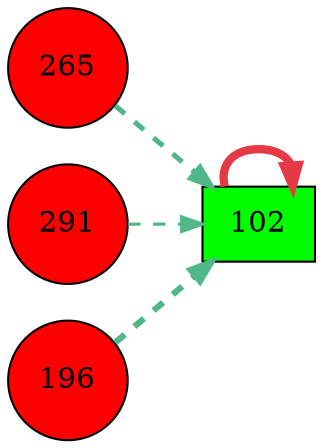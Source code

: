 digraph G{
rankdir=LR;
265 [style=filled, shape=circle, fillcolor="#fe0000", label="265"];
291 [style=filled, shape=circle, fillcolor="#fe0000", label="291"];
196 [style=filled, shape=circle, fillcolor="#fe0000", label="196"];
102 [style=filled, shape=box, fillcolor="#00fe00", label="102"];
102 -> 102 [color="#e63946",penwidth=4.00];
196 -> 102 [color="#52b788",style=dashed,penwidth=3.00];
265 -> 102 [color="#52b788",style=dashed,penwidth=2.47];
291 -> 102 [color="#52b788",style=dashed,penwidth=1.53];
}